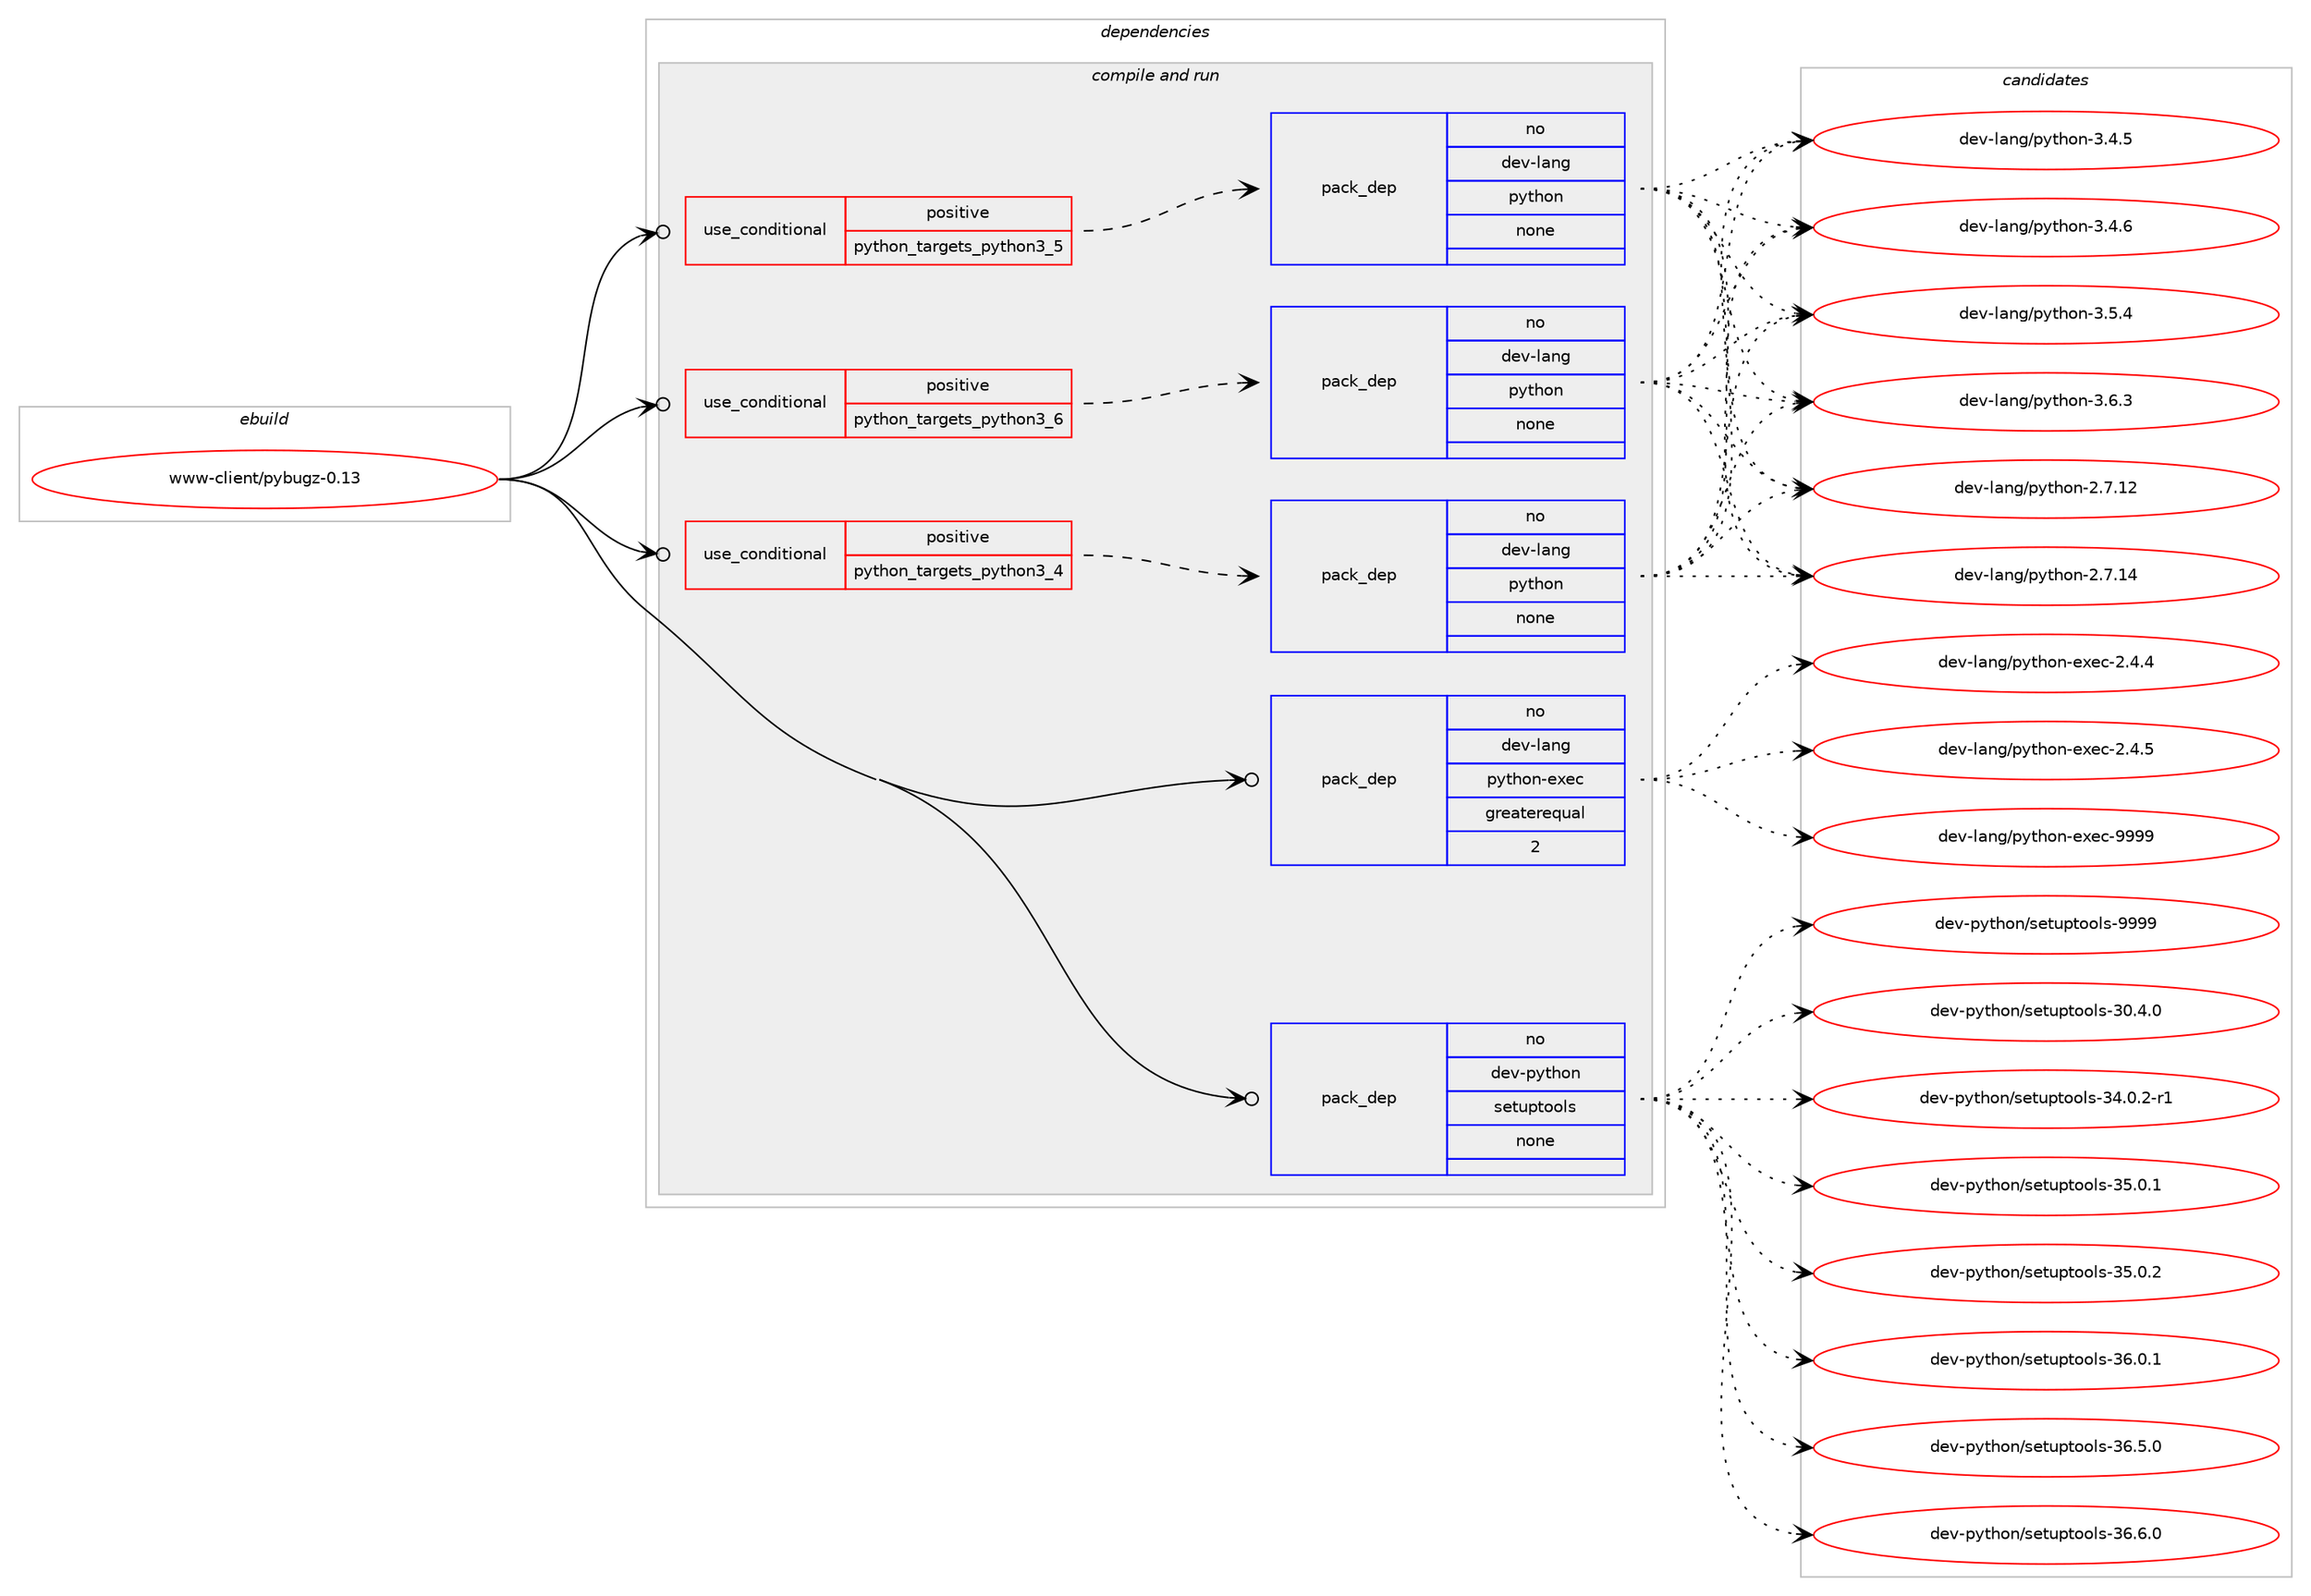 digraph prolog {

# *************
# Graph options
# *************

newrank=true;
concentrate=true;
compound=true;
graph [rankdir=LR,fontname=Helvetica,fontsize=10,ranksep=1.5];#, ranksep=2.5, nodesep=0.2];
edge  [arrowhead=vee];
node  [fontname=Helvetica,fontsize=10];

# **********
# The ebuild
# **********

subgraph cluster_leftcol {
color=gray;
rank=same;
label=<<i>ebuild</i>>;
id [label="www-client/pybugz-0.13", color=red, width=4, href="../www-client/pybugz-0.13.svg"];
}

# ****************
# The dependencies
# ****************

subgraph cluster_midcol {
color=gray;
label=<<i>dependencies</i>>;
subgraph cluster_compile {
fillcolor="#eeeeee";
style=filled;
label=<<i>compile</i>>;
}
subgraph cluster_compileandrun {
fillcolor="#eeeeee";
style=filled;
label=<<i>compile and run</i>>;
subgraph cond120082 {
dependency504465 [label=<<TABLE BORDER="0" CELLBORDER="1" CELLSPACING="0" CELLPADDING="4"><TR><TD ROWSPAN="3" CELLPADDING="10">use_conditional</TD></TR><TR><TD>positive</TD></TR><TR><TD>python_targets_python3_4</TD></TR></TABLE>>, shape=none, color=red];
subgraph pack375137 {
dependency504466 [label=<<TABLE BORDER="0" CELLBORDER="1" CELLSPACING="0" CELLPADDING="4" WIDTH="220"><TR><TD ROWSPAN="6" CELLPADDING="30">pack_dep</TD></TR><TR><TD WIDTH="110">no</TD></TR><TR><TD>dev-lang</TD></TR><TR><TD>python</TD></TR><TR><TD>none</TD></TR><TR><TD></TD></TR></TABLE>>, shape=none, color=blue];
}
dependency504465:e -> dependency504466:w [weight=20,style="dashed",arrowhead="vee"];
}
id:e -> dependency504465:w [weight=20,style="solid",arrowhead="odotvee"];
subgraph cond120083 {
dependency504467 [label=<<TABLE BORDER="0" CELLBORDER="1" CELLSPACING="0" CELLPADDING="4"><TR><TD ROWSPAN="3" CELLPADDING="10">use_conditional</TD></TR><TR><TD>positive</TD></TR><TR><TD>python_targets_python3_5</TD></TR></TABLE>>, shape=none, color=red];
subgraph pack375138 {
dependency504468 [label=<<TABLE BORDER="0" CELLBORDER="1" CELLSPACING="0" CELLPADDING="4" WIDTH="220"><TR><TD ROWSPAN="6" CELLPADDING="30">pack_dep</TD></TR><TR><TD WIDTH="110">no</TD></TR><TR><TD>dev-lang</TD></TR><TR><TD>python</TD></TR><TR><TD>none</TD></TR><TR><TD></TD></TR></TABLE>>, shape=none, color=blue];
}
dependency504467:e -> dependency504468:w [weight=20,style="dashed",arrowhead="vee"];
}
id:e -> dependency504467:w [weight=20,style="solid",arrowhead="odotvee"];
subgraph cond120084 {
dependency504469 [label=<<TABLE BORDER="0" CELLBORDER="1" CELLSPACING="0" CELLPADDING="4"><TR><TD ROWSPAN="3" CELLPADDING="10">use_conditional</TD></TR><TR><TD>positive</TD></TR><TR><TD>python_targets_python3_6</TD></TR></TABLE>>, shape=none, color=red];
subgraph pack375139 {
dependency504470 [label=<<TABLE BORDER="0" CELLBORDER="1" CELLSPACING="0" CELLPADDING="4" WIDTH="220"><TR><TD ROWSPAN="6" CELLPADDING="30">pack_dep</TD></TR><TR><TD WIDTH="110">no</TD></TR><TR><TD>dev-lang</TD></TR><TR><TD>python</TD></TR><TR><TD>none</TD></TR><TR><TD></TD></TR></TABLE>>, shape=none, color=blue];
}
dependency504469:e -> dependency504470:w [weight=20,style="dashed",arrowhead="vee"];
}
id:e -> dependency504469:w [weight=20,style="solid",arrowhead="odotvee"];
subgraph pack375140 {
dependency504471 [label=<<TABLE BORDER="0" CELLBORDER="1" CELLSPACING="0" CELLPADDING="4" WIDTH="220"><TR><TD ROWSPAN="6" CELLPADDING="30">pack_dep</TD></TR><TR><TD WIDTH="110">no</TD></TR><TR><TD>dev-lang</TD></TR><TR><TD>python-exec</TD></TR><TR><TD>greaterequal</TD></TR><TR><TD>2</TD></TR></TABLE>>, shape=none, color=blue];
}
id:e -> dependency504471:w [weight=20,style="solid",arrowhead="odotvee"];
subgraph pack375141 {
dependency504472 [label=<<TABLE BORDER="0" CELLBORDER="1" CELLSPACING="0" CELLPADDING="4" WIDTH="220"><TR><TD ROWSPAN="6" CELLPADDING="30">pack_dep</TD></TR><TR><TD WIDTH="110">no</TD></TR><TR><TD>dev-python</TD></TR><TR><TD>setuptools</TD></TR><TR><TD>none</TD></TR><TR><TD></TD></TR></TABLE>>, shape=none, color=blue];
}
id:e -> dependency504472:w [weight=20,style="solid",arrowhead="odotvee"];
}
subgraph cluster_run {
fillcolor="#eeeeee";
style=filled;
label=<<i>run</i>>;
}
}

# **************
# The candidates
# **************

subgraph cluster_choices {
rank=same;
color=gray;
label=<<i>candidates</i>>;

subgraph choice375137 {
color=black;
nodesep=1;
choice10010111845108971101034711212111610411111045504655464950 [label="dev-lang/python-2.7.12", color=red, width=4,href="../dev-lang/python-2.7.12.svg"];
choice10010111845108971101034711212111610411111045504655464952 [label="dev-lang/python-2.7.14", color=red, width=4,href="../dev-lang/python-2.7.14.svg"];
choice100101118451089711010347112121116104111110455146524653 [label="dev-lang/python-3.4.5", color=red, width=4,href="../dev-lang/python-3.4.5.svg"];
choice100101118451089711010347112121116104111110455146524654 [label="dev-lang/python-3.4.6", color=red, width=4,href="../dev-lang/python-3.4.6.svg"];
choice100101118451089711010347112121116104111110455146534652 [label="dev-lang/python-3.5.4", color=red, width=4,href="../dev-lang/python-3.5.4.svg"];
choice100101118451089711010347112121116104111110455146544651 [label="dev-lang/python-3.6.3", color=red, width=4,href="../dev-lang/python-3.6.3.svg"];
dependency504466:e -> choice10010111845108971101034711212111610411111045504655464950:w [style=dotted,weight="100"];
dependency504466:e -> choice10010111845108971101034711212111610411111045504655464952:w [style=dotted,weight="100"];
dependency504466:e -> choice100101118451089711010347112121116104111110455146524653:w [style=dotted,weight="100"];
dependency504466:e -> choice100101118451089711010347112121116104111110455146524654:w [style=dotted,weight="100"];
dependency504466:e -> choice100101118451089711010347112121116104111110455146534652:w [style=dotted,weight="100"];
dependency504466:e -> choice100101118451089711010347112121116104111110455146544651:w [style=dotted,weight="100"];
}
subgraph choice375138 {
color=black;
nodesep=1;
choice10010111845108971101034711212111610411111045504655464950 [label="dev-lang/python-2.7.12", color=red, width=4,href="../dev-lang/python-2.7.12.svg"];
choice10010111845108971101034711212111610411111045504655464952 [label="dev-lang/python-2.7.14", color=red, width=4,href="../dev-lang/python-2.7.14.svg"];
choice100101118451089711010347112121116104111110455146524653 [label="dev-lang/python-3.4.5", color=red, width=4,href="../dev-lang/python-3.4.5.svg"];
choice100101118451089711010347112121116104111110455146524654 [label="dev-lang/python-3.4.6", color=red, width=4,href="../dev-lang/python-3.4.6.svg"];
choice100101118451089711010347112121116104111110455146534652 [label="dev-lang/python-3.5.4", color=red, width=4,href="../dev-lang/python-3.5.4.svg"];
choice100101118451089711010347112121116104111110455146544651 [label="dev-lang/python-3.6.3", color=red, width=4,href="../dev-lang/python-3.6.3.svg"];
dependency504468:e -> choice10010111845108971101034711212111610411111045504655464950:w [style=dotted,weight="100"];
dependency504468:e -> choice10010111845108971101034711212111610411111045504655464952:w [style=dotted,weight="100"];
dependency504468:e -> choice100101118451089711010347112121116104111110455146524653:w [style=dotted,weight="100"];
dependency504468:e -> choice100101118451089711010347112121116104111110455146524654:w [style=dotted,weight="100"];
dependency504468:e -> choice100101118451089711010347112121116104111110455146534652:w [style=dotted,weight="100"];
dependency504468:e -> choice100101118451089711010347112121116104111110455146544651:w [style=dotted,weight="100"];
}
subgraph choice375139 {
color=black;
nodesep=1;
choice10010111845108971101034711212111610411111045504655464950 [label="dev-lang/python-2.7.12", color=red, width=4,href="../dev-lang/python-2.7.12.svg"];
choice10010111845108971101034711212111610411111045504655464952 [label="dev-lang/python-2.7.14", color=red, width=4,href="../dev-lang/python-2.7.14.svg"];
choice100101118451089711010347112121116104111110455146524653 [label="dev-lang/python-3.4.5", color=red, width=4,href="../dev-lang/python-3.4.5.svg"];
choice100101118451089711010347112121116104111110455146524654 [label="dev-lang/python-3.4.6", color=red, width=4,href="../dev-lang/python-3.4.6.svg"];
choice100101118451089711010347112121116104111110455146534652 [label="dev-lang/python-3.5.4", color=red, width=4,href="../dev-lang/python-3.5.4.svg"];
choice100101118451089711010347112121116104111110455146544651 [label="dev-lang/python-3.6.3", color=red, width=4,href="../dev-lang/python-3.6.3.svg"];
dependency504470:e -> choice10010111845108971101034711212111610411111045504655464950:w [style=dotted,weight="100"];
dependency504470:e -> choice10010111845108971101034711212111610411111045504655464952:w [style=dotted,weight="100"];
dependency504470:e -> choice100101118451089711010347112121116104111110455146524653:w [style=dotted,weight="100"];
dependency504470:e -> choice100101118451089711010347112121116104111110455146524654:w [style=dotted,weight="100"];
dependency504470:e -> choice100101118451089711010347112121116104111110455146534652:w [style=dotted,weight="100"];
dependency504470:e -> choice100101118451089711010347112121116104111110455146544651:w [style=dotted,weight="100"];
}
subgraph choice375140 {
color=black;
nodesep=1;
choice1001011184510897110103471121211161041111104510112010199455046524652 [label="dev-lang/python-exec-2.4.4", color=red, width=4,href="../dev-lang/python-exec-2.4.4.svg"];
choice1001011184510897110103471121211161041111104510112010199455046524653 [label="dev-lang/python-exec-2.4.5", color=red, width=4,href="../dev-lang/python-exec-2.4.5.svg"];
choice10010111845108971101034711212111610411111045101120101994557575757 [label="dev-lang/python-exec-9999", color=red, width=4,href="../dev-lang/python-exec-9999.svg"];
dependency504471:e -> choice1001011184510897110103471121211161041111104510112010199455046524652:w [style=dotted,weight="100"];
dependency504471:e -> choice1001011184510897110103471121211161041111104510112010199455046524653:w [style=dotted,weight="100"];
dependency504471:e -> choice10010111845108971101034711212111610411111045101120101994557575757:w [style=dotted,weight="100"];
}
subgraph choice375141 {
color=black;
nodesep=1;
choice100101118451121211161041111104711510111611711211611111110811545514846524648 [label="dev-python/setuptools-30.4.0", color=red, width=4,href="../dev-python/setuptools-30.4.0.svg"];
choice1001011184511212111610411111047115101116117112116111111108115455152464846504511449 [label="dev-python/setuptools-34.0.2-r1", color=red, width=4,href="../dev-python/setuptools-34.0.2-r1.svg"];
choice100101118451121211161041111104711510111611711211611111110811545515346484649 [label="dev-python/setuptools-35.0.1", color=red, width=4,href="../dev-python/setuptools-35.0.1.svg"];
choice100101118451121211161041111104711510111611711211611111110811545515346484650 [label="dev-python/setuptools-35.0.2", color=red, width=4,href="../dev-python/setuptools-35.0.2.svg"];
choice100101118451121211161041111104711510111611711211611111110811545515446484649 [label="dev-python/setuptools-36.0.1", color=red, width=4,href="../dev-python/setuptools-36.0.1.svg"];
choice100101118451121211161041111104711510111611711211611111110811545515446534648 [label="dev-python/setuptools-36.5.0", color=red, width=4,href="../dev-python/setuptools-36.5.0.svg"];
choice100101118451121211161041111104711510111611711211611111110811545515446544648 [label="dev-python/setuptools-36.6.0", color=red, width=4,href="../dev-python/setuptools-36.6.0.svg"];
choice10010111845112121116104111110471151011161171121161111111081154557575757 [label="dev-python/setuptools-9999", color=red, width=4,href="../dev-python/setuptools-9999.svg"];
dependency504472:e -> choice100101118451121211161041111104711510111611711211611111110811545514846524648:w [style=dotted,weight="100"];
dependency504472:e -> choice1001011184511212111610411111047115101116117112116111111108115455152464846504511449:w [style=dotted,weight="100"];
dependency504472:e -> choice100101118451121211161041111104711510111611711211611111110811545515346484649:w [style=dotted,weight="100"];
dependency504472:e -> choice100101118451121211161041111104711510111611711211611111110811545515346484650:w [style=dotted,weight="100"];
dependency504472:e -> choice100101118451121211161041111104711510111611711211611111110811545515446484649:w [style=dotted,weight="100"];
dependency504472:e -> choice100101118451121211161041111104711510111611711211611111110811545515446534648:w [style=dotted,weight="100"];
dependency504472:e -> choice100101118451121211161041111104711510111611711211611111110811545515446544648:w [style=dotted,weight="100"];
dependency504472:e -> choice10010111845112121116104111110471151011161171121161111111081154557575757:w [style=dotted,weight="100"];
}
}

}
